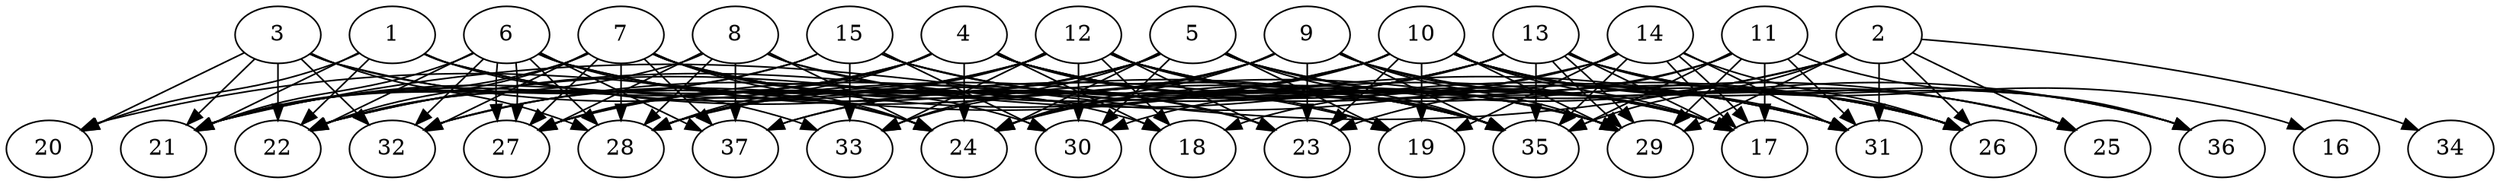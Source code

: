 // DAG (tier=3-complex, mode=compute, n=37, ccr=0.474, fat=0.815, density=0.708, regular=0.304, jump=0.208, mindata=1048576, maxdata=16777216)
// DAG automatically generated by daggen at Sun Aug 24 16:33:34 2025
// /home/ermia/Project/Environments/daggen/bin/daggen --dot --ccr 0.474 --fat 0.815 --regular 0.304 --density 0.708 --jump 0.208 --mindata 1048576 --maxdata 16777216 -n 37 
digraph G {
  1 [size="1220316052144210432", alpha="0.07", expect_size="610158026072105216"]
  1 -> 19 [size ="469095019446272"]
  1 -> 20 [size ="469095019446272"]
  1 -> 21 [size ="469095019446272"]
  1 -> 22 [size ="469095019446272"]
  1 -> 33 [size ="469095019446272"]
  1 -> 35 [size ="469095019446272"]
  2 [size="108331500999995136", alpha="0.11", expect_size="54165750499997568"]
  2 -> 21 [size ="46326087680000"]
  2 -> 24 [size ="46326087680000"]
  2 -> 25 [size ="46326087680000"]
  2 -> 26 [size ="46326087680000"]
  2 -> 29 [size ="46326087680000"]
  2 -> 31 [size ="46326087680000"]
  2 -> 34 [size ="46326087680000"]
  2 -> 35 [size ="46326087680000"]
  3 [size="3273546319250127360", alpha="0.06", expect_size="1636773159625063680"]
  3 -> 20 [size ="2227675519254528"]
  3 -> 21 [size ="2227675519254528"]
  3 -> 22 [size ="2227675519254528"]
  3 -> 23 [size ="2227675519254528"]
  3 -> 24 [size ="2227675519254528"]
  3 -> 28 [size ="2227675519254528"]
  3 -> 32 [size ="2227675519254528"]
  4 [size="37539305627186904", alpha="0.15", expect_size="18769652813593452"]
  4 -> 17 [size ="710629316886528"]
  4 -> 18 [size ="710629316886528"]
  4 -> 19 [size ="710629316886528"]
  4 -> 21 [size ="710629316886528"]
  4 -> 22 [size ="710629316886528"]
  4 -> 24 [size ="710629316886528"]
  4 -> 26 [size ="710629316886528"]
  4 -> 27 [size ="710629316886528"]
  4 -> 28 [size ="710629316886528"]
  4 -> 29 [size ="710629316886528"]
  4 -> 31 [size ="710629316886528"]
  5 [size="1129137306406393216", alpha="0.01", expect_size="564568653203196608"]
  5 -> 17 [size ="666553724960768"]
  5 -> 19 [size ="666553724960768"]
  5 -> 24 [size ="666553724960768"]
  5 -> 26 [size ="666553724960768"]
  5 -> 27 [size ="666553724960768"]
  5 -> 28 [size ="666553724960768"]
  5 -> 30 [size ="666553724960768"]
  5 -> 32 [size ="666553724960768"]
  5 -> 33 [size ="666553724960768"]
  5 -> 35 [size ="666553724960768"]
  5 -> 36 [size ="666553724960768"]
  6 [size="25487388755225728", alpha="0.12", expect_size="12743694377612864"]
  6 -> 21 [size ="609933414367232"]
  6 -> 22 [size ="609933414367232"]
  6 -> 24 [size ="609933414367232"]
  6 -> 27 [size ="609933414367232"]
  6 -> 27 [size ="609933414367232"]
  6 -> 28 [size ="609933414367232"]
  6 -> 29 [size ="609933414367232"]
  6 -> 32 [size ="609933414367232"]
  6 -> 35 [size ="609933414367232"]
  6 -> 37 [size ="609933414367232"]
  7 [size="284520547648492535808", alpha="0.02", expect_size="142260273824246267904"]
  7 -> 18 [size ="346071427448832"]
  7 -> 21 [size ="346071427448832"]
  7 -> 22 [size ="346071427448832"]
  7 -> 24 [size ="346071427448832"]
  7 -> 27 [size ="346071427448832"]
  7 -> 28 [size ="346071427448832"]
  7 -> 30 [size ="346071427448832"]
  7 -> 31 [size ="346071427448832"]
  7 -> 32 [size ="346071427448832"]
  7 -> 35 [size ="346071427448832"]
  7 -> 37 [size ="346071427448832"]
  8 [size="801959806810621739008", alpha="0.19", expect_size="400979903405310869504"]
  8 -> 17 [size ="690544581804032"]
  8 -> 21 [size ="690544581804032"]
  8 -> 23 [size ="690544581804032"]
  8 -> 24 [size ="690544581804032"]
  8 -> 27 [size ="690544581804032"]
  8 -> 28 [size ="690544581804032"]
  8 -> 37 [size ="690544581804032"]
  9 [size="161113531164159744", alpha="0.05", expect_size="80556765582079872"]
  9 -> 17 [size ="98403614720000"]
  9 -> 23 [size ="98403614720000"]
  9 -> 24 [size ="98403614720000"]
  9 -> 25 [size ="98403614720000"]
  9 -> 28 [size ="98403614720000"]
  9 -> 29 [size ="98403614720000"]
  9 -> 33 [size ="98403614720000"]
  9 -> 35 [size ="98403614720000"]
  9 -> 37 [size ="98403614720000"]
  10 [size="7305334251981710", alpha="0.07", expect_size="3652667125990855"]
  10 -> 17 [size ="380057302335488"]
  10 -> 19 [size ="380057302335488"]
  10 -> 20 [size ="380057302335488"]
  10 -> 23 [size ="380057302335488"]
  10 -> 24 [size ="380057302335488"]
  10 -> 25 [size ="380057302335488"]
  10 -> 26 [size ="380057302335488"]
  10 -> 29 [size ="380057302335488"]
  10 -> 31 [size ="380057302335488"]
  10 -> 32 [size ="380057302335488"]
  10 -> 36 [size ="380057302335488"]
  10 -> 37 [size ="380057302335488"]
  11 [size="1175700486907108524032", alpha="0.03", expect_size="587850243453554262016"]
  11 -> 17 [size ="891157471035392"]
  11 -> 18 [size ="891157471035392"]
  11 -> 23 [size ="891157471035392"]
  11 -> 29 [size ="891157471035392"]
  11 -> 31 [size ="891157471035392"]
  11 -> 35 [size ="891157471035392"]
  11 -> 36 [size ="891157471035392"]
  12 [size="38932287328875552", alpha="0.03", expect_size="19466143664437776"]
  12 -> 17 [size ="957541618024448"]
  12 -> 18 [size ="957541618024448"]
  12 -> 21 [size ="957541618024448"]
  12 -> 23 [size ="957541618024448"]
  12 -> 25 [size ="957541618024448"]
  12 -> 26 [size ="957541618024448"]
  12 -> 27 [size ="957541618024448"]
  12 -> 28 [size ="957541618024448"]
  12 -> 29 [size ="957541618024448"]
  12 -> 30 [size ="957541618024448"]
  12 -> 32 [size ="957541618024448"]
  12 -> 33 [size ="957541618024448"]
  12 -> 35 [size ="957541618024448"]
  13 [size="1475792475707988", alpha="0.12", expect_size="737896237853994"]
  13 -> 16 [size ="51385466880000"]
  13 -> 17 [size ="51385466880000"]
  13 -> 22 [size ="51385466880000"]
  13 -> 24 [size ="51385466880000"]
  13 -> 26 [size ="51385466880000"]
  13 -> 27 [size ="51385466880000"]
  13 -> 28 [size ="51385466880000"]
  13 -> 29 [size ="51385466880000"]
  13 -> 29 [size ="51385466880000"]
  13 -> 35 [size ="51385466880000"]
  13 -> 36 [size ="51385466880000"]
  14 [size="4376640856264986853376", alpha="0.06", expect_size="2188320428132493426688"]
  14 -> 17 [size ="2140509996843008"]
  14 -> 17 [size ="2140509996843008"]
  14 -> 19 [size ="2140509996843008"]
  14 -> 22 [size ="2140509996843008"]
  14 -> 26 [size ="2140509996843008"]
  14 -> 30 [size ="2140509996843008"]
  14 -> 31 [size ="2140509996843008"]
  14 -> 35 [size ="2140509996843008"]
  15 [size="63419453757702888", alpha="0.14", expect_size="31709726878851444"]
  15 -> 21 [size ="124210991071232"]
  15 -> 22 [size ="124210991071232"]
  15 -> 29 [size ="124210991071232"]
  15 -> 30 [size ="124210991071232"]
  15 -> 31 [size ="124210991071232"]
  15 -> 33 [size ="124210991071232"]
  15 -> 35 [size ="124210991071232"]
  16 [size="278844386551267328000", alpha="0.10", expect_size="139422193275633664000"]
  17 [size="4513669278718603821056", alpha="0.07", expect_size="2256834639359301910528"]
  18 [size="3421573385355642", alpha="0.15", expect_size="1710786692677821"]
  19 [size="10585250903500870", alpha="0.20", expect_size="5292625451750435"]
  20 [size="110350409829935136", alpha="0.01", expect_size="55175204914967568"]
  21 [size="97168322926133232", alpha="0.02", expect_size="48584161463066616"]
  22 [size="353257725790108288", alpha="0.08", expect_size="176628862895054144"]
  23 [size="3347126687011793010688", alpha="0.05", expect_size="1673563343505896505344"]
  24 [size="184853232638626889728", alpha="0.06", expect_size="92426616319313444864"]
  25 [size="40881815614475896", alpha="0.17", expect_size="20440907807237948"]
  26 [size="13960894321205290", alpha="0.07", expect_size="6980447160602645"]
  27 [size="2216827505528356864", alpha="0.15", expect_size="1108413752764178432"]
  28 [size="134701491873313193984", alpha="0.08", expect_size="67350745936656596992"]
  29 [size="51241406372239400", alpha="0.00", expect_size="25620703186119700"]
  30 [size="14269466357282590", alpha="0.03", expect_size="7134733178641295"]
  31 [size="53101941773609488", alpha="0.02", expect_size="26550970886804744"]
  32 [size="136566687907799105536", alpha="0.19", expect_size="68283343953899552768"]
  33 [size="7476820450536250", alpha="0.13", expect_size="3738410225268125"]
  34 [size="10994431515509450", alpha="0.02", expect_size="5497215757754725"]
  35 [size="3485789032101321900032", alpha="0.03", expect_size="1742894516050660950016"]
  36 [size="3286856641781100032", alpha="0.13", expect_size="1643428320890550016"]
  37 [size="634776093330248", alpha="0.08", expect_size="317388046665124"]
}